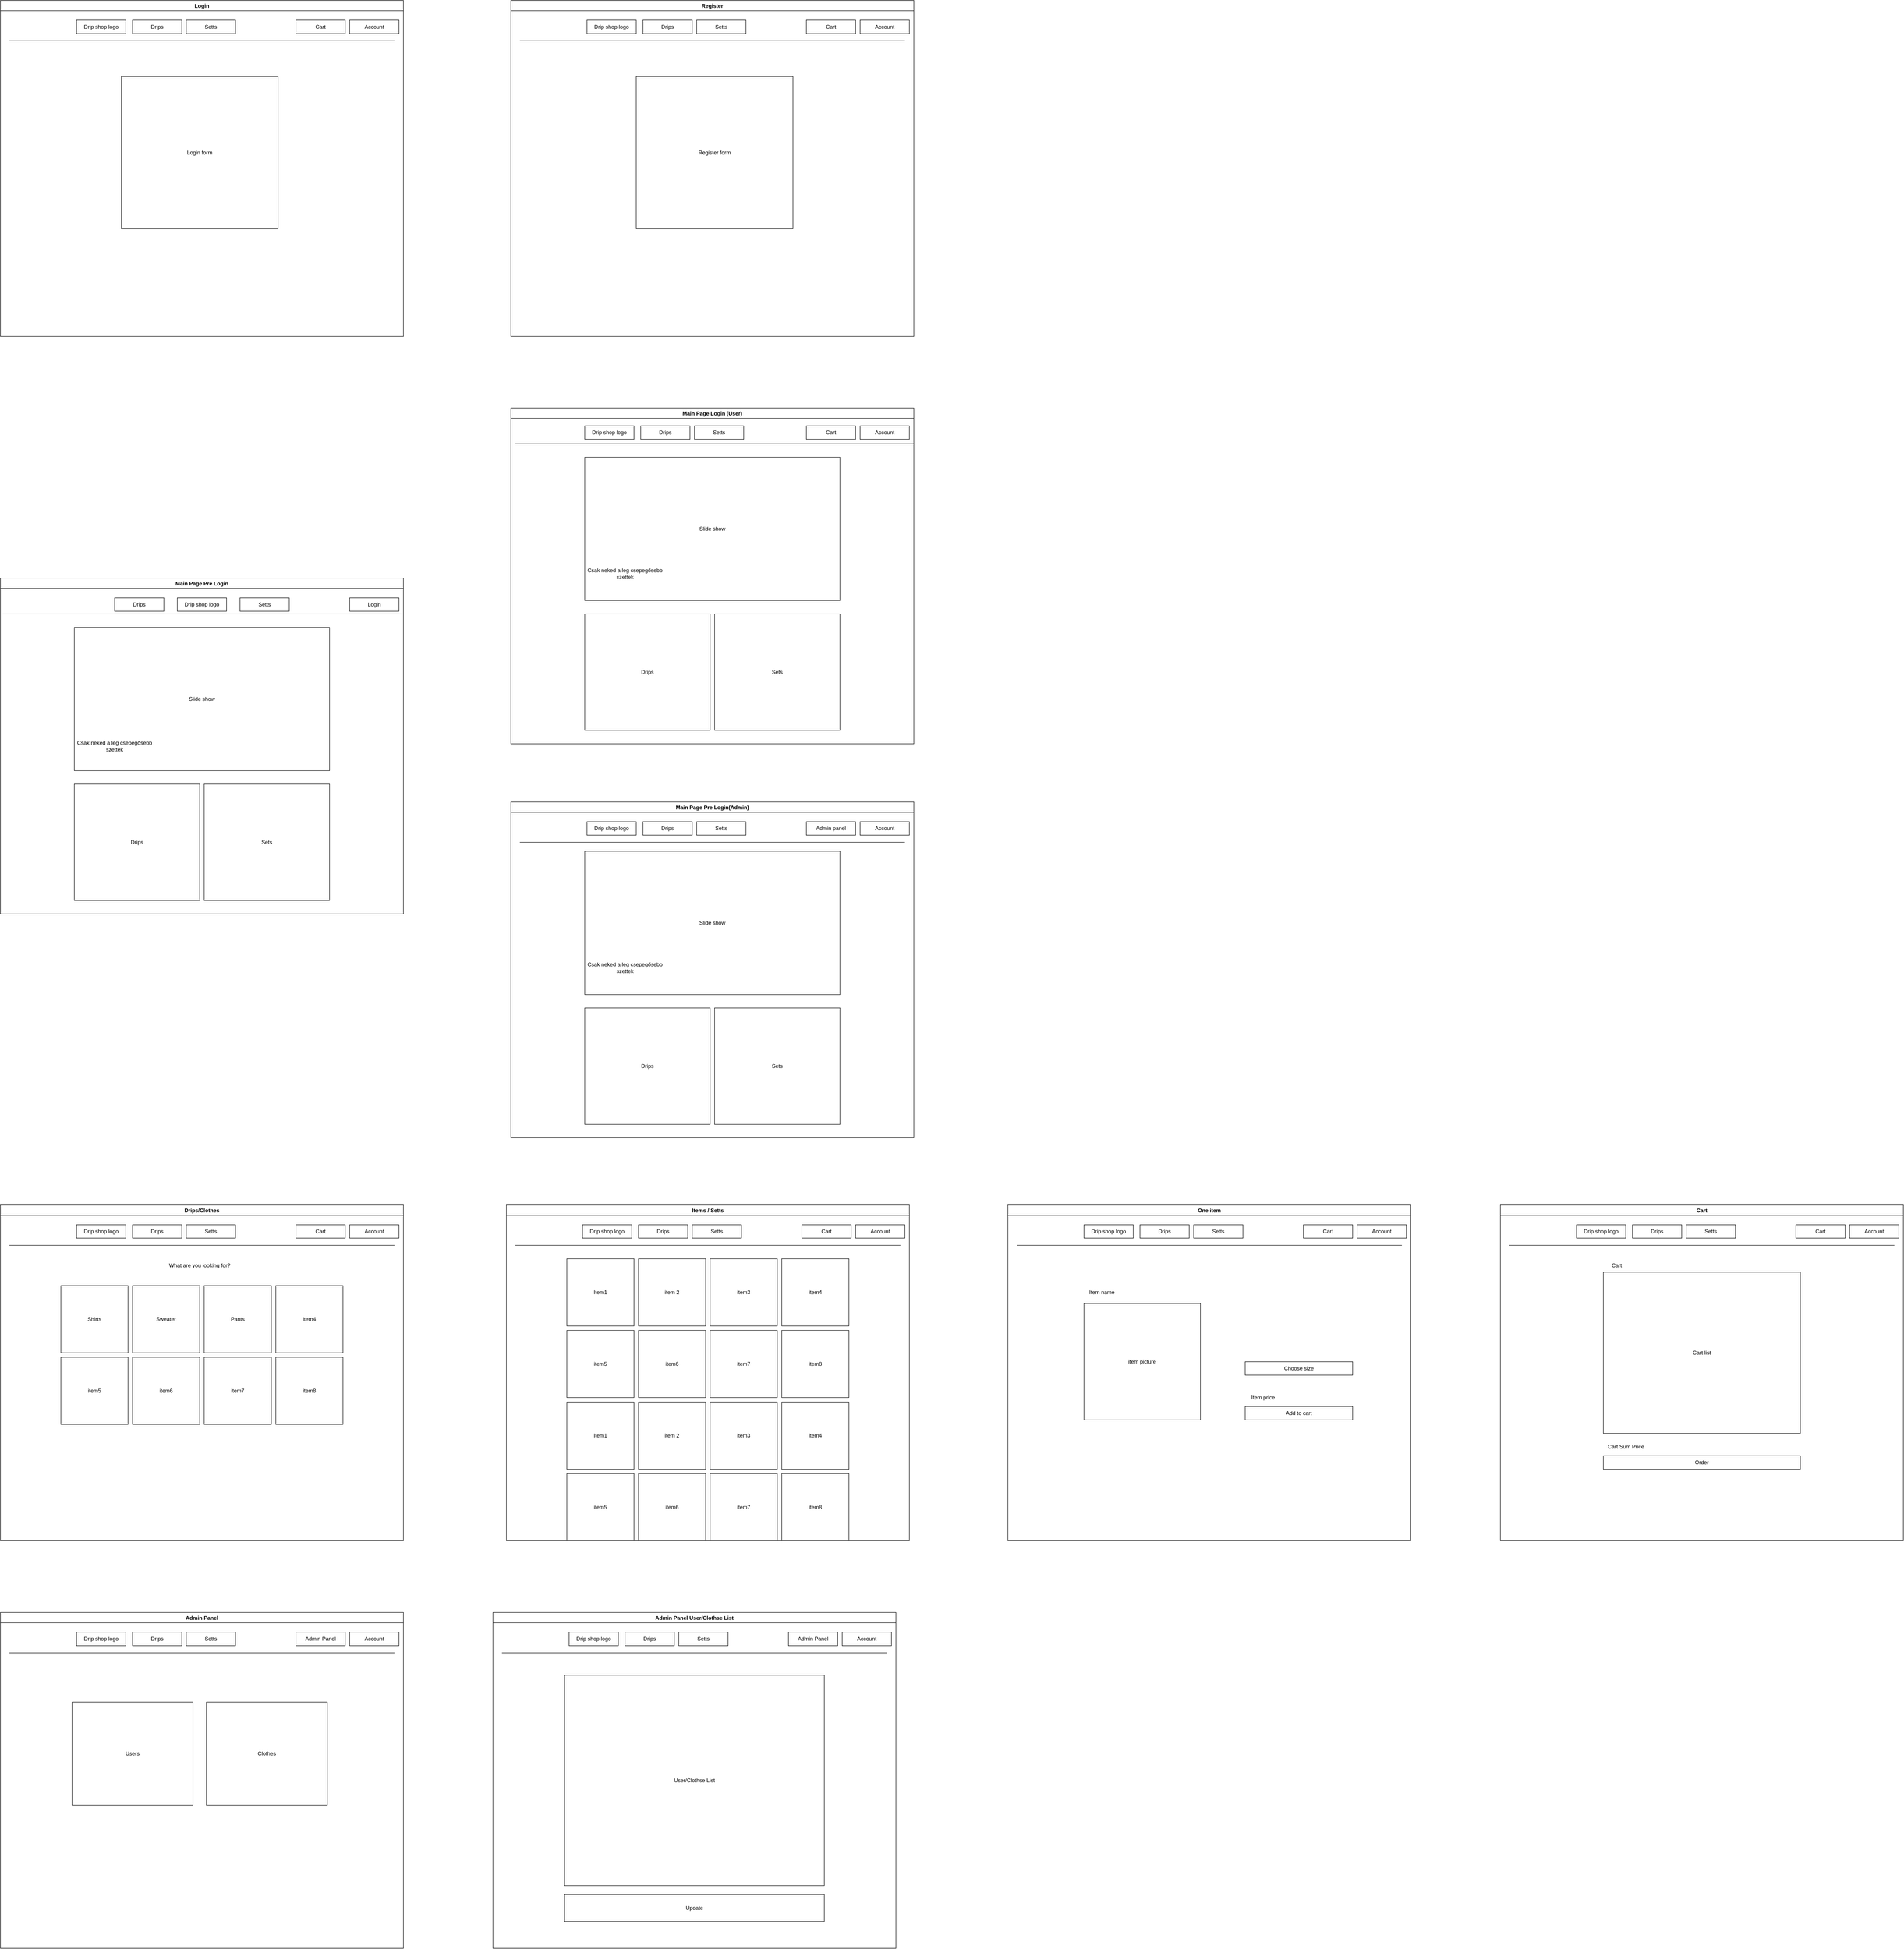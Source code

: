 <mxfile version="16.6.4" type="device"><diagram id="w8hheDch140FWXz3xzoK" name="Page-1"><mxGraphModel dx="7110" dy="5410" grid="1" gridSize="10" guides="1" tooltips="1" connect="1" arrows="1" fold="1" page="1" pageScale="1" pageWidth="900" pageHeight="1600" background="#ffffff" math="0" shadow="0"><root><mxCell id="0"/><mxCell id="1" parent="0"/><mxCell id="GRqMFCVzeiBUWBz4SHSR-3" value="" style="endArrow=none;html=1;rounded=0;" edge="1" parent="1"><mxGeometry width="50" height="50" relative="1" as="geometry"><mxPoint x="5" y="40" as="sourcePoint"/><mxPoint x="895" y="40" as="targetPoint"/></mxGeometry></mxCell><mxCell id="GRqMFCVzeiBUWBz4SHSR-8" value="Login" style="rounded=0;whiteSpace=wrap;html=1;" vertex="1" parent="1"><mxGeometry x="780" y="4" width="110" height="30" as="geometry"/></mxCell><mxCell id="GRqMFCVzeiBUWBz4SHSR-11" value="Main Page Pre Login" style="swimlane;startSize=23;" vertex="1" parent="1"><mxGeometry y="-40" width="900" height="750" as="geometry"/></mxCell><mxCell id="GRqMFCVzeiBUWBz4SHSR-7" value="Slide show" style="rounded=0;whiteSpace=wrap;html=1;" vertex="1" parent="GRqMFCVzeiBUWBz4SHSR-11"><mxGeometry x="165" y="110" width="570" height="320" as="geometry"/></mxCell><mxCell id="GRqMFCVzeiBUWBz4SHSR-6" value="Setts" style="rounded=0;whiteSpace=wrap;html=1;" vertex="1" parent="GRqMFCVzeiBUWBz4SHSR-11"><mxGeometry x="535" y="44" width="110" height="30" as="geometry"/></mxCell><mxCell id="GRqMFCVzeiBUWBz4SHSR-5" value="Drips" style="rounded=0;whiteSpace=wrap;html=1;" vertex="1" parent="GRqMFCVzeiBUWBz4SHSR-11"><mxGeometry x="255" y="44" width="110" height="30" as="geometry"/></mxCell><mxCell id="GRqMFCVzeiBUWBz4SHSR-9" value="Drip shop logo" style="rounded=0;whiteSpace=wrap;html=1;" vertex="1" parent="GRqMFCVzeiBUWBz4SHSR-11"><mxGeometry x="395" y="44" width="110" height="30" as="geometry"/></mxCell><mxCell id="GRqMFCVzeiBUWBz4SHSR-14" value="Drips" style="rounded=0;whiteSpace=wrap;html=1;" vertex="1" parent="GRqMFCVzeiBUWBz4SHSR-11"><mxGeometry x="165" y="460" width="280" height="260" as="geometry"/></mxCell><mxCell id="GRqMFCVzeiBUWBz4SHSR-15" value="Sets" style="rounded=0;whiteSpace=wrap;html=1;" vertex="1" parent="GRqMFCVzeiBUWBz4SHSR-11"><mxGeometry x="455" y="460" width="280" height="260" as="geometry"/></mxCell><mxCell id="GRqMFCVzeiBUWBz4SHSR-52" value="Csak neked a leg csepegősebb szettek" style="text;html=1;strokeColor=none;fillColor=none;align=center;verticalAlign=middle;whiteSpace=wrap;rounded=0;" vertex="1" parent="GRqMFCVzeiBUWBz4SHSR-11"><mxGeometry x="170" y="325" width="170" height="100" as="geometry"/></mxCell><mxCell id="GRqMFCVzeiBUWBz4SHSR-22" value="Main Page Login (User)" style="swimlane;startSize=23;" vertex="1" parent="1"><mxGeometry x="1140" y="-420" width="900" height="750" as="geometry"/></mxCell><mxCell id="GRqMFCVzeiBUWBz4SHSR-23" value="Slide show" style="rounded=0;whiteSpace=wrap;html=1;" vertex="1" parent="GRqMFCVzeiBUWBz4SHSR-22"><mxGeometry x="165" y="110" width="570" height="320" as="geometry"/></mxCell><mxCell id="GRqMFCVzeiBUWBz4SHSR-27" value="Drips" style="rounded=0;whiteSpace=wrap;html=1;" vertex="1" parent="GRqMFCVzeiBUWBz4SHSR-22"><mxGeometry x="165" y="460" width="280" height="260" as="geometry"/></mxCell><mxCell id="GRqMFCVzeiBUWBz4SHSR-28" value="Sets" style="rounded=0;whiteSpace=wrap;html=1;" vertex="1" parent="GRqMFCVzeiBUWBz4SHSR-22"><mxGeometry x="455" y="460" width="280" height="260" as="geometry"/></mxCell><mxCell id="GRqMFCVzeiBUWBz4SHSR-45" value="Setts" style="rounded=0;whiteSpace=wrap;html=1;" vertex="1" parent="GRqMFCVzeiBUWBz4SHSR-22"><mxGeometry x="410" y="40" width="110" height="30" as="geometry"/></mxCell><mxCell id="GRqMFCVzeiBUWBz4SHSR-46" value="Drip shop logo" style="rounded=0;whiteSpace=wrap;html=1;" vertex="1" parent="GRqMFCVzeiBUWBz4SHSR-22"><mxGeometry x="165" y="40" width="110" height="30" as="geometry"/></mxCell><mxCell id="GRqMFCVzeiBUWBz4SHSR-47" value="Drips" style="rounded=0;whiteSpace=wrap;html=1;" vertex="1" parent="GRqMFCVzeiBUWBz4SHSR-22"><mxGeometry x="290" y="40" width="110" height="30" as="geometry"/></mxCell><mxCell id="GRqMFCVzeiBUWBz4SHSR-48" value="Account" style="rounded=0;whiteSpace=wrap;html=1;" vertex="1" parent="GRqMFCVzeiBUWBz4SHSR-22"><mxGeometry x="780" y="40" width="110" height="30" as="geometry"/></mxCell><mxCell id="GRqMFCVzeiBUWBz4SHSR-49" value="Cart" style="rounded=0;whiteSpace=wrap;html=1;" vertex="1" parent="GRqMFCVzeiBUWBz4SHSR-22"><mxGeometry x="660" y="40" width="110" height="30" as="geometry"/></mxCell><mxCell id="GRqMFCVzeiBUWBz4SHSR-50" value="Csak neked a leg csepegősebb szettek" style="text;html=1;strokeColor=none;fillColor=none;align=center;verticalAlign=middle;whiteSpace=wrap;rounded=0;" vertex="1" parent="GRqMFCVzeiBUWBz4SHSR-22"><mxGeometry x="170" y="320" width="170" height="100" as="geometry"/></mxCell><mxCell id="GRqMFCVzeiBUWBz4SHSR-29" value="Main Page Pre Login(Admin)" style="swimlane;startSize=23;" vertex="1" parent="1"><mxGeometry x="1140" y="460" width="900" height="750" as="geometry"/></mxCell><mxCell id="GRqMFCVzeiBUWBz4SHSR-30" value="Slide show" style="rounded=0;whiteSpace=wrap;html=1;" vertex="1" parent="GRqMFCVzeiBUWBz4SHSR-29"><mxGeometry x="165" y="110" width="570" height="320" as="geometry"/></mxCell><mxCell id="GRqMFCVzeiBUWBz4SHSR-31" value="Setts" style="rounded=0;whiteSpace=wrap;html=1;" vertex="1" parent="GRqMFCVzeiBUWBz4SHSR-29"><mxGeometry x="415" y="44" width="110" height="30" as="geometry"/></mxCell><mxCell id="GRqMFCVzeiBUWBz4SHSR-32" value="Drip shop logo" style="rounded=0;whiteSpace=wrap;html=1;" vertex="1" parent="GRqMFCVzeiBUWBz4SHSR-29"><mxGeometry x="170" y="44" width="110" height="30" as="geometry"/></mxCell><mxCell id="GRqMFCVzeiBUWBz4SHSR-33" value="Drips" style="rounded=0;whiteSpace=wrap;html=1;" vertex="1" parent="GRqMFCVzeiBUWBz4SHSR-29"><mxGeometry x="295" y="44" width="110" height="30" as="geometry"/></mxCell><mxCell id="GRqMFCVzeiBUWBz4SHSR-34" value="Drips" style="rounded=0;whiteSpace=wrap;html=1;" vertex="1" parent="GRqMFCVzeiBUWBz4SHSR-29"><mxGeometry x="165" y="460" width="280" height="260" as="geometry"/></mxCell><mxCell id="GRqMFCVzeiBUWBz4SHSR-35" value="Sets" style="rounded=0;whiteSpace=wrap;html=1;" vertex="1" parent="GRqMFCVzeiBUWBz4SHSR-29"><mxGeometry x="455" y="460" width="280" height="260" as="geometry"/></mxCell><mxCell id="GRqMFCVzeiBUWBz4SHSR-36" value="" style="endArrow=none;html=1;rounded=0;" edge="1" parent="GRqMFCVzeiBUWBz4SHSR-29"><mxGeometry width="50" height="50" relative="1" as="geometry"><mxPoint x="20" y="90" as="sourcePoint"/><mxPoint x="880" y="90" as="targetPoint"/></mxGeometry></mxCell><mxCell id="GRqMFCVzeiBUWBz4SHSR-37" value="Account" style="rounded=0;whiteSpace=wrap;html=1;" vertex="1" parent="GRqMFCVzeiBUWBz4SHSR-29"><mxGeometry x="780" y="44" width="110" height="30" as="geometry"/></mxCell><mxCell id="GRqMFCVzeiBUWBz4SHSR-38" value="Admin panel" style="rounded=0;whiteSpace=wrap;html=1;" vertex="1" parent="GRqMFCVzeiBUWBz4SHSR-29"><mxGeometry x="660" y="44" width="110" height="30" as="geometry"/></mxCell><mxCell id="GRqMFCVzeiBUWBz4SHSR-51" value="Csak neked a leg csepegősebb szettek" style="text;html=1;strokeColor=none;fillColor=none;align=center;verticalAlign=middle;whiteSpace=wrap;rounded=0;" vertex="1" parent="GRqMFCVzeiBUWBz4SHSR-29"><mxGeometry x="170" y="320" width="170" height="100" as="geometry"/></mxCell><mxCell id="GRqMFCVzeiBUWBz4SHSR-53" value="One item" style="swimlane;startSize=23;" vertex="1" parent="1"><mxGeometry x="2250" y="1360" width="900" height="750" as="geometry"/></mxCell><mxCell id="GRqMFCVzeiBUWBz4SHSR-55" value="Setts" style="rounded=0;whiteSpace=wrap;html=1;" vertex="1" parent="GRqMFCVzeiBUWBz4SHSR-53"><mxGeometry x="415" y="44" width="110" height="30" as="geometry"/></mxCell><mxCell id="GRqMFCVzeiBUWBz4SHSR-56" value="Drip shop logo" style="rounded=0;whiteSpace=wrap;html=1;" vertex="1" parent="GRqMFCVzeiBUWBz4SHSR-53"><mxGeometry x="170" y="44" width="110" height="30" as="geometry"/></mxCell><mxCell id="GRqMFCVzeiBUWBz4SHSR-57" value="Drips" style="rounded=0;whiteSpace=wrap;html=1;" vertex="1" parent="GRqMFCVzeiBUWBz4SHSR-53"><mxGeometry x="295" y="44" width="110" height="30" as="geometry"/></mxCell><mxCell id="GRqMFCVzeiBUWBz4SHSR-60" value="" style="endArrow=none;html=1;rounded=0;" edge="1" parent="GRqMFCVzeiBUWBz4SHSR-53"><mxGeometry width="50" height="50" relative="1" as="geometry"><mxPoint x="20" y="90" as="sourcePoint"/><mxPoint x="880" y="90" as="targetPoint"/></mxGeometry></mxCell><mxCell id="GRqMFCVzeiBUWBz4SHSR-61" value="Account" style="rounded=0;whiteSpace=wrap;html=1;" vertex="1" parent="GRqMFCVzeiBUWBz4SHSR-53"><mxGeometry x="780" y="44" width="110" height="30" as="geometry"/></mxCell><mxCell id="GRqMFCVzeiBUWBz4SHSR-62" value="Cart" style="rounded=0;whiteSpace=wrap;html=1;" vertex="1" parent="GRqMFCVzeiBUWBz4SHSR-53"><mxGeometry x="660" y="44" width="110" height="30" as="geometry"/></mxCell><mxCell id="GRqMFCVzeiBUWBz4SHSR-106" value="item picture" style="whiteSpace=wrap;html=1;aspect=fixed;" vertex="1" parent="GRqMFCVzeiBUWBz4SHSR-53"><mxGeometry x="170" y="220" width="260" height="260" as="geometry"/></mxCell><mxCell id="GRqMFCVzeiBUWBz4SHSR-107" value="Item name" style="text;html=1;strokeColor=none;fillColor=none;align=center;verticalAlign=middle;whiteSpace=wrap;rounded=0;" vertex="1" parent="GRqMFCVzeiBUWBz4SHSR-53"><mxGeometry x="170" y="180" width="80" height="30" as="geometry"/></mxCell><mxCell id="GRqMFCVzeiBUWBz4SHSR-108" value="Add to cart" style="rounded=0;whiteSpace=wrap;html=1;" vertex="1" parent="GRqMFCVzeiBUWBz4SHSR-53"><mxGeometry x="530" y="450" width="240" height="30" as="geometry"/></mxCell><mxCell id="GRqMFCVzeiBUWBz4SHSR-119" value="Item price" style="text;html=1;strokeColor=none;fillColor=none;align=center;verticalAlign=middle;whiteSpace=wrap;rounded=0;" vertex="1" parent="GRqMFCVzeiBUWBz4SHSR-53"><mxGeometry x="530" y="410" width="80" height="40" as="geometry"/></mxCell><mxCell id="GRqMFCVzeiBUWBz4SHSR-120" value="Choose size" style="rounded=0;whiteSpace=wrap;html=1;" vertex="1" parent="GRqMFCVzeiBUWBz4SHSR-53"><mxGeometry x="530" y="350" width="240" height="30" as="geometry"/></mxCell><mxCell id="GRqMFCVzeiBUWBz4SHSR-64" value="" style="endArrow=none;html=1;rounded=0;" edge="1" parent="1"><mxGeometry width="50" height="50" relative="1" as="geometry"><mxPoint x="1150" y="-340" as="sourcePoint"/><mxPoint x="2040" y="-340" as="targetPoint"/></mxGeometry></mxCell><mxCell id="GRqMFCVzeiBUWBz4SHSR-65" value="Drips/Clothes" style="swimlane;startSize=23;" vertex="1" parent="1"><mxGeometry y="1360" width="900" height="750" as="geometry"/></mxCell><mxCell id="GRqMFCVzeiBUWBz4SHSR-66" value="Setts" style="rounded=0;whiteSpace=wrap;html=1;" vertex="1" parent="GRqMFCVzeiBUWBz4SHSR-65"><mxGeometry x="415" y="44" width="110" height="30" as="geometry"/></mxCell><mxCell id="GRqMFCVzeiBUWBz4SHSR-67" value="Drip shop logo" style="rounded=0;whiteSpace=wrap;html=1;" vertex="1" parent="GRqMFCVzeiBUWBz4SHSR-65"><mxGeometry x="170" y="44" width="110" height="30" as="geometry"/></mxCell><mxCell id="GRqMFCVzeiBUWBz4SHSR-68" value="Drips" style="rounded=0;whiteSpace=wrap;html=1;" vertex="1" parent="GRqMFCVzeiBUWBz4SHSR-65"><mxGeometry x="295" y="44" width="110" height="30" as="geometry"/></mxCell><mxCell id="GRqMFCVzeiBUWBz4SHSR-69" value="" style="endArrow=none;html=1;rounded=0;" edge="1" parent="GRqMFCVzeiBUWBz4SHSR-65"><mxGeometry width="50" height="50" relative="1" as="geometry"><mxPoint x="20" y="90" as="sourcePoint"/><mxPoint x="880" y="90" as="targetPoint"/></mxGeometry></mxCell><mxCell id="GRqMFCVzeiBUWBz4SHSR-70" value="Account" style="rounded=0;whiteSpace=wrap;html=1;" vertex="1" parent="GRqMFCVzeiBUWBz4SHSR-65"><mxGeometry x="780" y="44" width="110" height="30" as="geometry"/></mxCell><mxCell id="GRqMFCVzeiBUWBz4SHSR-71" value="Cart" style="rounded=0;whiteSpace=wrap;html=1;" vertex="1" parent="GRqMFCVzeiBUWBz4SHSR-65"><mxGeometry x="660" y="44" width="110" height="30" as="geometry"/></mxCell><mxCell id="GRqMFCVzeiBUWBz4SHSR-72" value="Shirts" style="whiteSpace=wrap;html=1;aspect=fixed;" vertex="1" parent="GRqMFCVzeiBUWBz4SHSR-65"><mxGeometry x="135" y="180" width="150" height="150" as="geometry"/></mxCell><mxCell id="GRqMFCVzeiBUWBz4SHSR-73" value="Sweater" style="whiteSpace=wrap;html=1;aspect=fixed;" vertex="1" parent="GRqMFCVzeiBUWBz4SHSR-65"><mxGeometry x="295" y="180" width="150" height="150" as="geometry"/></mxCell><mxCell id="GRqMFCVzeiBUWBz4SHSR-74" value="Pants" style="whiteSpace=wrap;html=1;aspect=fixed;" vertex="1" parent="GRqMFCVzeiBUWBz4SHSR-65"><mxGeometry x="455" y="180" width="150" height="150" as="geometry"/></mxCell><mxCell id="GRqMFCVzeiBUWBz4SHSR-75" value="item4" style="whiteSpace=wrap;html=1;aspect=fixed;" vertex="1" parent="GRqMFCVzeiBUWBz4SHSR-65"><mxGeometry x="615" y="180" width="150" height="150" as="geometry"/></mxCell><mxCell id="GRqMFCVzeiBUWBz4SHSR-76" value="item5" style="whiteSpace=wrap;html=1;aspect=fixed;" vertex="1" parent="GRqMFCVzeiBUWBz4SHSR-65"><mxGeometry x="135" y="340" width="150" height="150" as="geometry"/></mxCell><mxCell id="GRqMFCVzeiBUWBz4SHSR-77" value="item6" style="whiteSpace=wrap;html=1;aspect=fixed;" vertex="1" parent="GRqMFCVzeiBUWBz4SHSR-65"><mxGeometry x="295" y="340" width="150" height="150" as="geometry"/></mxCell><mxCell id="GRqMFCVzeiBUWBz4SHSR-78" value="item7" style="whiteSpace=wrap;html=1;aspect=fixed;" vertex="1" parent="GRqMFCVzeiBUWBz4SHSR-65"><mxGeometry x="455" y="340" width="150" height="150" as="geometry"/></mxCell><mxCell id="GRqMFCVzeiBUWBz4SHSR-79" value="item8" style="whiteSpace=wrap;html=1;aspect=fixed;" vertex="1" parent="GRqMFCVzeiBUWBz4SHSR-65"><mxGeometry x="615" y="340" width="150" height="150" as="geometry"/></mxCell><mxCell id="GRqMFCVzeiBUWBz4SHSR-80" value="What are you looking for?" style="text;html=1;strokeColor=none;fillColor=none;align=center;verticalAlign=middle;whiteSpace=wrap;rounded=0;" vertex="1" parent="GRqMFCVzeiBUWBz4SHSR-65"><mxGeometry x="275" y="120" width="340" height="30" as="geometry"/></mxCell><mxCell id="GRqMFCVzeiBUWBz4SHSR-81" value="Items / Setts" style="swimlane;startSize=23;" vertex="1" parent="1"><mxGeometry x="1130" y="1360" width="900" height="750" as="geometry"/></mxCell><mxCell id="GRqMFCVzeiBUWBz4SHSR-82" value="Setts" style="rounded=0;whiteSpace=wrap;html=1;" vertex="1" parent="GRqMFCVzeiBUWBz4SHSR-81"><mxGeometry x="415" y="44" width="110" height="30" as="geometry"/></mxCell><mxCell id="GRqMFCVzeiBUWBz4SHSR-83" value="Drip shop logo" style="rounded=0;whiteSpace=wrap;html=1;" vertex="1" parent="GRqMFCVzeiBUWBz4SHSR-81"><mxGeometry x="170" y="44" width="110" height="30" as="geometry"/></mxCell><mxCell id="GRqMFCVzeiBUWBz4SHSR-84" value="Drips" style="rounded=0;whiteSpace=wrap;html=1;" vertex="1" parent="GRqMFCVzeiBUWBz4SHSR-81"><mxGeometry x="295" y="44" width="110" height="30" as="geometry"/></mxCell><mxCell id="GRqMFCVzeiBUWBz4SHSR-85" value="" style="endArrow=none;html=1;rounded=0;" edge="1" parent="GRqMFCVzeiBUWBz4SHSR-81"><mxGeometry width="50" height="50" relative="1" as="geometry"><mxPoint x="20" y="90" as="sourcePoint"/><mxPoint x="880" y="90" as="targetPoint"/></mxGeometry></mxCell><mxCell id="GRqMFCVzeiBUWBz4SHSR-86" value="Account" style="rounded=0;whiteSpace=wrap;html=1;" vertex="1" parent="GRqMFCVzeiBUWBz4SHSR-81"><mxGeometry x="780" y="44" width="110" height="30" as="geometry"/></mxCell><mxCell id="GRqMFCVzeiBUWBz4SHSR-87" value="Cart" style="rounded=0;whiteSpace=wrap;html=1;" vertex="1" parent="GRqMFCVzeiBUWBz4SHSR-81"><mxGeometry x="660" y="44" width="110" height="30" as="geometry"/></mxCell><mxCell id="GRqMFCVzeiBUWBz4SHSR-88" value="Item1" style="whiteSpace=wrap;html=1;aspect=fixed;" vertex="1" parent="GRqMFCVzeiBUWBz4SHSR-81"><mxGeometry x="135" y="120" width="150" height="150" as="geometry"/></mxCell><mxCell id="GRqMFCVzeiBUWBz4SHSR-89" value="item 2" style="whiteSpace=wrap;html=1;aspect=fixed;" vertex="1" parent="GRqMFCVzeiBUWBz4SHSR-81"><mxGeometry x="295" y="120" width="150" height="150" as="geometry"/></mxCell><mxCell id="GRqMFCVzeiBUWBz4SHSR-90" value="item3" style="whiteSpace=wrap;html=1;aspect=fixed;" vertex="1" parent="GRqMFCVzeiBUWBz4SHSR-81"><mxGeometry x="455" y="120" width="150" height="150" as="geometry"/></mxCell><mxCell id="GRqMFCVzeiBUWBz4SHSR-91" value="item4" style="whiteSpace=wrap;html=1;aspect=fixed;" vertex="1" parent="GRqMFCVzeiBUWBz4SHSR-81"><mxGeometry x="615" y="120" width="150" height="150" as="geometry"/></mxCell><mxCell id="GRqMFCVzeiBUWBz4SHSR-92" value="item5" style="whiteSpace=wrap;html=1;aspect=fixed;" vertex="1" parent="GRqMFCVzeiBUWBz4SHSR-81"><mxGeometry x="135" y="280" width="150" height="150" as="geometry"/></mxCell><mxCell id="GRqMFCVzeiBUWBz4SHSR-93" value="item6" style="whiteSpace=wrap;html=1;aspect=fixed;" vertex="1" parent="GRqMFCVzeiBUWBz4SHSR-81"><mxGeometry x="295" y="280" width="150" height="150" as="geometry"/></mxCell><mxCell id="GRqMFCVzeiBUWBz4SHSR-94" value="item7" style="whiteSpace=wrap;html=1;aspect=fixed;" vertex="1" parent="GRqMFCVzeiBUWBz4SHSR-81"><mxGeometry x="455" y="280" width="150" height="150" as="geometry"/></mxCell><mxCell id="GRqMFCVzeiBUWBz4SHSR-95" value="item8" style="whiteSpace=wrap;html=1;aspect=fixed;" vertex="1" parent="GRqMFCVzeiBUWBz4SHSR-81"><mxGeometry x="615" y="280" width="150" height="150" as="geometry"/></mxCell><mxCell id="GRqMFCVzeiBUWBz4SHSR-98" value="Item1" style="whiteSpace=wrap;html=1;aspect=fixed;" vertex="1" parent="GRqMFCVzeiBUWBz4SHSR-81"><mxGeometry x="135" y="440" width="150" height="150" as="geometry"/></mxCell><mxCell id="GRqMFCVzeiBUWBz4SHSR-99" value="item 2" style="whiteSpace=wrap;html=1;aspect=fixed;" vertex="1" parent="GRqMFCVzeiBUWBz4SHSR-81"><mxGeometry x="295" y="440" width="150" height="150" as="geometry"/></mxCell><mxCell id="GRqMFCVzeiBUWBz4SHSR-100" value="item3" style="whiteSpace=wrap;html=1;aspect=fixed;" vertex="1" parent="GRqMFCVzeiBUWBz4SHSR-81"><mxGeometry x="455" y="440" width="150" height="150" as="geometry"/></mxCell><mxCell id="GRqMFCVzeiBUWBz4SHSR-101" value="item4" style="whiteSpace=wrap;html=1;aspect=fixed;" vertex="1" parent="GRqMFCVzeiBUWBz4SHSR-81"><mxGeometry x="615" y="440" width="150" height="150" as="geometry"/></mxCell><mxCell id="GRqMFCVzeiBUWBz4SHSR-102" value="item5" style="whiteSpace=wrap;html=1;aspect=fixed;" vertex="1" parent="GRqMFCVzeiBUWBz4SHSR-81"><mxGeometry x="135" y="600" width="150" height="150" as="geometry"/></mxCell><mxCell id="GRqMFCVzeiBUWBz4SHSR-103" value="item6" style="whiteSpace=wrap;html=1;aspect=fixed;" vertex="1" parent="GRqMFCVzeiBUWBz4SHSR-81"><mxGeometry x="295" y="600" width="150" height="150" as="geometry"/></mxCell><mxCell id="GRqMFCVzeiBUWBz4SHSR-104" value="item7" style="whiteSpace=wrap;html=1;aspect=fixed;" vertex="1" parent="GRqMFCVzeiBUWBz4SHSR-81"><mxGeometry x="455" y="600" width="150" height="150" as="geometry"/></mxCell><mxCell id="GRqMFCVzeiBUWBz4SHSR-105" value="item8" style="whiteSpace=wrap;html=1;aspect=fixed;" vertex="1" parent="GRqMFCVzeiBUWBz4SHSR-81"><mxGeometry x="615" y="600" width="150" height="150" as="geometry"/></mxCell><mxCell id="GRqMFCVzeiBUWBz4SHSR-122" value="Cart" style="swimlane;startSize=23;" vertex="1" parent="1"><mxGeometry x="3350" y="1360" width="900" height="750" as="geometry"/></mxCell><mxCell id="GRqMFCVzeiBUWBz4SHSR-123" value="Setts" style="rounded=0;whiteSpace=wrap;html=1;" vertex="1" parent="GRqMFCVzeiBUWBz4SHSR-122"><mxGeometry x="415" y="44" width="110" height="30" as="geometry"/></mxCell><mxCell id="GRqMFCVzeiBUWBz4SHSR-124" value="Drip shop logo" style="rounded=0;whiteSpace=wrap;html=1;" vertex="1" parent="GRqMFCVzeiBUWBz4SHSR-122"><mxGeometry x="170" y="44" width="110" height="30" as="geometry"/></mxCell><mxCell id="GRqMFCVzeiBUWBz4SHSR-125" value="Drips" style="rounded=0;whiteSpace=wrap;html=1;" vertex="1" parent="GRqMFCVzeiBUWBz4SHSR-122"><mxGeometry x="295" y="44" width="110" height="30" as="geometry"/></mxCell><mxCell id="GRqMFCVzeiBUWBz4SHSR-126" value="" style="endArrow=none;html=1;rounded=0;" edge="1" parent="GRqMFCVzeiBUWBz4SHSR-122"><mxGeometry width="50" height="50" relative="1" as="geometry"><mxPoint x="20" y="90" as="sourcePoint"/><mxPoint x="880" y="90" as="targetPoint"/></mxGeometry></mxCell><mxCell id="GRqMFCVzeiBUWBz4SHSR-127" value="Account" style="rounded=0;whiteSpace=wrap;html=1;" vertex="1" parent="GRqMFCVzeiBUWBz4SHSR-122"><mxGeometry x="780" y="44" width="110" height="30" as="geometry"/></mxCell><mxCell id="GRqMFCVzeiBUWBz4SHSR-128" value="Cart" style="rounded=0;whiteSpace=wrap;html=1;" vertex="1" parent="GRqMFCVzeiBUWBz4SHSR-122"><mxGeometry x="660" y="44" width="110" height="30" as="geometry"/></mxCell><mxCell id="GRqMFCVzeiBUWBz4SHSR-140" value="Cart list" style="rounded=0;whiteSpace=wrap;html=1;shadow=0;" vertex="1" parent="GRqMFCVzeiBUWBz4SHSR-122"><mxGeometry x="230" y="150" width="440" height="360" as="geometry"/></mxCell><mxCell id="GRqMFCVzeiBUWBz4SHSR-141" value="Cart" style="text;html=1;strokeColor=none;fillColor=none;align=center;verticalAlign=middle;whiteSpace=wrap;rounded=0;shadow=0;" vertex="1" parent="GRqMFCVzeiBUWBz4SHSR-122"><mxGeometry x="230" y="120" width="60" height="30" as="geometry"/></mxCell><mxCell id="GRqMFCVzeiBUWBz4SHSR-142" value="Cart Sum Price" style="text;html=1;align=center;verticalAlign=middle;resizable=0;points=[];autosize=1;strokeColor=none;fillColor=none;" vertex="1" parent="GRqMFCVzeiBUWBz4SHSR-122"><mxGeometry x="230" y="530" width="100" height="20" as="geometry"/></mxCell><mxCell id="GRqMFCVzeiBUWBz4SHSR-143" value="Order" style="rounded=0;whiteSpace=wrap;html=1;shadow=0;" vertex="1" parent="GRqMFCVzeiBUWBz4SHSR-122"><mxGeometry x="230" y="560" width="440" height="30" as="geometry"/></mxCell><mxCell id="GRqMFCVzeiBUWBz4SHSR-144" value="Login" style="swimlane;startSize=23;" vertex="1" parent="1"><mxGeometry y="-1330" width="900" height="750" as="geometry"/></mxCell><mxCell id="GRqMFCVzeiBUWBz4SHSR-145" value="Setts" style="rounded=0;whiteSpace=wrap;html=1;" vertex="1" parent="GRqMFCVzeiBUWBz4SHSR-144"><mxGeometry x="415" y="44" width="110" height="30" as="geometry"/></mxCell><mxCell id="GRqMFCVzeiBUWBz4SHSR-146" value="Drip shop logo" style="rounded=0;whiteSpace=wrap;html=1;" vertex="1" parent="GRqMFCVzeiBUWBz4SHSR-144"><mxGeometry x="170" y="44" width="110" height="30" as="geometry"/></mxCell><mxCell id="GRqMFCVzeiBUWBz4SHSR-147" value="Drips" style="rounded=0;whiteSpace=wrap;html=1;" vertex="1" parent="GRqMFCVzeiBUWBz4SHSR-144"><mxGeometry x="295" y="44" width="110" height="30" as="geometry"/></mxCell><mxCell id="GRqMFCVzeiBUWBz4SHSR-148" value="" style="endArrow=none;html=1;rounded=0;" edge="1" parent="GRqMFCVzeiBUWBz4SHSR-144"><mxGeometry width="50" height="50" relative="1" as="geometry"><mxPoint x="20" y="90" as="sourcePoint"/><mxPoint x="880" y="90" as="targetPoint"/></mxGeometry></mxCell><mxCell id="GRqMFCVzeiBUWBz4SHSR-149" value="Account" style="rounded=0;whiteSpace=wrap;html=1;" vertex="1" parent="GRqMFCVzeiBUWBz4SHSR-144"><mxGeometry x="780" y="44" width="110" height="30" as="geometry"/></mxCell><mxCell id="GRqMFCVzeiBUWBz4SHSR-150" value="Cart" style="rounded=0;whiteSpace=wrap;html=1;" vertex="1" parent="GRqMFCVzeiBUWBz4SHSR-144"><mxGeometry x="660" y="44" width="110" height="30" as="geometry"/></mxCell><mxCell id="GRqMFCVzeiBUWBz4SHSR-158" value="Login form" style="rounded=0;whiteSpace=wrap;html=1;shadow=0;" vertex="1" parent="GRqMFCVzeiBUWBz4SHSR-144"><mxGeometry x="270" y="170" width="350" height="340" as="geometry"/></mxCell><mxCell id="GRqMFCVzeiBUWBz4SHSR-151" value="Register" style="swimlane;startSize=23;" vertex="1" parent="1"><mxGeometry x="1140" y="-1330" width="900" height="750" as="geometry"/></mxCell><mxCell id="GRqMFCVzeiBUWBz4SHSR-152" value="Setts" style="rounded=0;whiteSpace=wrap;html=1;" vertex="1" parent="GRqMFCVzeiBUWBz4SHSR-151"><mxGeometry x="415" y="44" width="110" height="30" as="geometry"/></mxCell><mxCell id="GRqMFCVzeiBUWBz4SHSR-153" value="Drip shop logo" style="rounded=0;whiteSpace=wrap;html=1;" vertex="1" parent="GRqMFCVzeiBUWBz4SHSR-151"><mxGeometry x="170" y="44" width="110" height="30" as="geometry"/></mxCell><mxCell id="GRqMFCVzeiBUWBz4SHSR-154" value="Drips" style="rounded=0;whiteSpace=wrap;html=1;" vertex="1" parent="GRqMFCVzeiBUWBz4SHSR-151"><mxGeometry x="295" y="44" width="110" height="30" as="geometry"/></mxCell><mxCell id="GRqMFCVzeiBUWBz4SHSR-155" value="" style="endArrow=none;html=1;rounded=0;" edge="1" parent="GRqMFCVzeiBUWBz4SHSR-151"><mxGeometry width="50" height="50" relative="1" as="geometry"><mxPoint x="20" y="90" as="sourcePoint"/><mxPoint x="880" y="90" as="targetPoint"/></mxGeometry></mxCell><mxCell id="GRqMFCVzeiBUWBz4SHSR-156" value="Account" style="rounded=0;whiteSpace=wrap;html=1;" vertex="1" parent="GRqMFCVzeiBUWBz4SHSR-151"><mxGeometry x="780" y="44" width="110" height="30" as="geometry"/></mxCell><mxCell id="GRqMFCVzeiBUWBz4SHSR-157" value="Cart" style="rounded=0;whiteSpace=wrap;html=1;" vertex="1" parent="GRqMFCVzeiBUWBz4SHSR-151"><mxGeometry x="660" y="44" width="110" height="30" as="geometry"/></mxCell><mxCell id="GRqMFCVzeiBUWBz4SHSR-159" value="Register form" style="rounded=0;whiteSpace=wrap;html=1;shadow=0;" vertex="1" parent="GRqMFCVzeiBUWBz4SHSR-151"><mxGeometry x="280" y="170" width="350" height="340" as="geometry"/></mxCell><mxCell id="GRqMFCVzeiBUWBz4SHSR-161" value="Admin Panel" style="swimlane;startSize=23;" vertex="1" parent="1"><mxGeometry y="2270" width="900" height="750" as="geometry"/></mxCell><mxCell id="GRqMFCVzeiBUWBz4SHSR-162" value="Setts" style="rounded=0;whiteSpace=wrap;html=1;" vertex="1" parent="GRqMFCVzeiBUWBz4SHSR-161"><mxGeometry x="415" y="44" width="110" height="30" as="geometry"/></mxCell><mxCell id="GRqMFCVzeiBUWBz4SHSR-163" value="Drip shop logo" style="rounded=0;whiteSpace=wrap;html=1;" vertex="1" parent="GRqMFCVzeiBUWBz4SHSR-161"><mxGeometry x="170" y="44" width="110" height="30" as="geometry"/></mxCell><mxCell id="GRqMFCVzeiBUWBz4SHSR-164" value="Drips" style="rounded=0;whiteSpace=wrap;html=1;" vertex="1" parent="GRqMFCVzeiBUWBz4SHSR-161"><mxGeometry x="295" y="44" width="110" height="30" as="geometry"/></mxCell><mxCell id="GRqMFCVzeiBUWBz4SHSR-165" value="" style="endArrow=none;html=1;rounded=0;" edge="1" parent="GRqMFCVzeiBUWBz4SHSR-161"><mxGeometry width="50" height="50" relative="1" as="geometry"><mxPoint x="20" y="90" as="sourcePoint"/><mxPoint x="880" y="90" as="targetPoint"/></mxGeometry></mxCell><mxCell id="GRqMFCVzeiBUWBz4SHSR-166" value="Account" style="rounded=0;whiteSpace=wrap;html=1;" vertex="1" parent="GRqMFCVzeiBUWBz4SHSR-161"><mxGeometry x="780" y="44" width="110" height="30" as="geometry"/></mxCell><mxCell id="GRqMFCVzeiBUWBz4SHSR-167" value="Admin Panel" style="rounded=0;whiteSpace=wrap;html=1;" vertex="1" parent="GRqMFCVzeiBUWBz4SHSR-161"><mxGeometry x="660" y="44" width="110" height="30" as="geometry"/></mxCell><mxCell id="GRqMFCVzeiBUWBz4SHSR-169" value="Users" style="rounded=0;whiteSpace=wrap;html=1;shadow=0;" vertex="1" parent="GRqMFCVzeiBUWBz4SHSR-161"><mxGeometry x="160" y="200" width="270" height="230" as="geometry"/></mxCell><mxCell id="GRqMFCVzeiBUWBz4SHSR-170" value="Clothes" style="rounded=0;whiteSpace=wrap;html=1;shadow=0;" vertex="1" parent="GRqMFCVzeiBUWBz4SHSR-161"><mxGeometry x="460" y="200" width="270" height="230" as="geometry"/></mxCell><mxCell id="GRqMFCVzeiBUWBz4SHSR-171" value="Admin Panel User/Clothse List" style="swimlane;startSize=23;" vertex="1" parent="1"><mxGeometry x="1100" y="2270" width="900" height="750" as="geometry"/></mxCell><mxCell id="GRqMFCVzeiBUWBz4SHSR-172" value="Setts" style="rounded=0;whiteSpace=wrap;html=1;" vertex="1" parent="GRqMFCVzeiBUWBz4SHSR-171"><mxGeometry x="415" y="44" width="110" height="30" as="geometry"/></mxCell><mxCell id="GRqMFCVzeiBUWBz4SHSR-173" value="Drip shop logo" style="rounded=0;whiteSpace=wrap;html=1;" vertex="1" parent="GRqMFCVzeiBUWBz4SHSR-171"><mxGeometry x="170" y="44" width="110" height="30" as="geometry"/></mxCell><mxCell id="GRqMFCVzeiBUWBz4SHSR-174" value="Drips" style="rounded=0;whiteSpace=wrap;html=1;" vertex="1" parent="GRqMFCVzeiBUWBz4SHSR-171"><mxGeometry x="295" y="44" width="110" height="30" as="geometry"/></mxCell><mxCell id="GRqMFCVzeiBUWBz4SHSR-175" value="" style="endArrow=none;html=1;rounded=0;" edge="1" parent="GRqMFCVzeiBUWBz4SHSR-171"><mxGeometry width="50" height="50" relative="1" as="geometry"><mxPoint x="20" y="90" as="sourcePoint"/><mxPoint x="880" y="90" as="targetPoint"/></mxGeometry></mxCell><mxCell id="GRqMFCVzeiBUWBz4SHSR-176" value="Account" style="rounded=0;whiteSpace=wrap;html=1;" vertex="1" parent="GRqMFCVzeiBUWBz4SHSR-171"><mxGeometry x="780" y="44" width="110" height="30" as="geometry"/></mxCell><mxCell id="GRqMFCVzeiBUWBz4SHSR-177" value="Admin Panel" style="rounded=0;whiteSpace=wrap;html=1;" vertex="1" parent="GRqMFCVzeiBUWBz4SHSR-171"><mxGeometry x="660" y="44" width="110" height="30" as="geometry"/></mxCell><mxCell id="GRqMFCVzeiBUWBz4SHSR-180" value="User/Clothse List" style="rounded=0;whiteSpace=wrap;html=1;shadow=0;" vertex="1" parent="GRqMFCVzeiBUWBz4SHSR-171"><mxGeometry x="160" y="140" width="580" height="470" as="geometry"/></mxCell><mxCell id="GRqMFCVzeiBUWBz4SHSR-181" value="Update" style="rounded=0;whiteSpace=wrap;html=1;shadow=0;" vertex="1" parent="GRqMFCVzeiBUWBz4SHSR-171"><mxGeometry x="160" y="630" width="580" height="60" as="geometry"/></mxCell></root></mxGraphModel></diagram></mxfile>